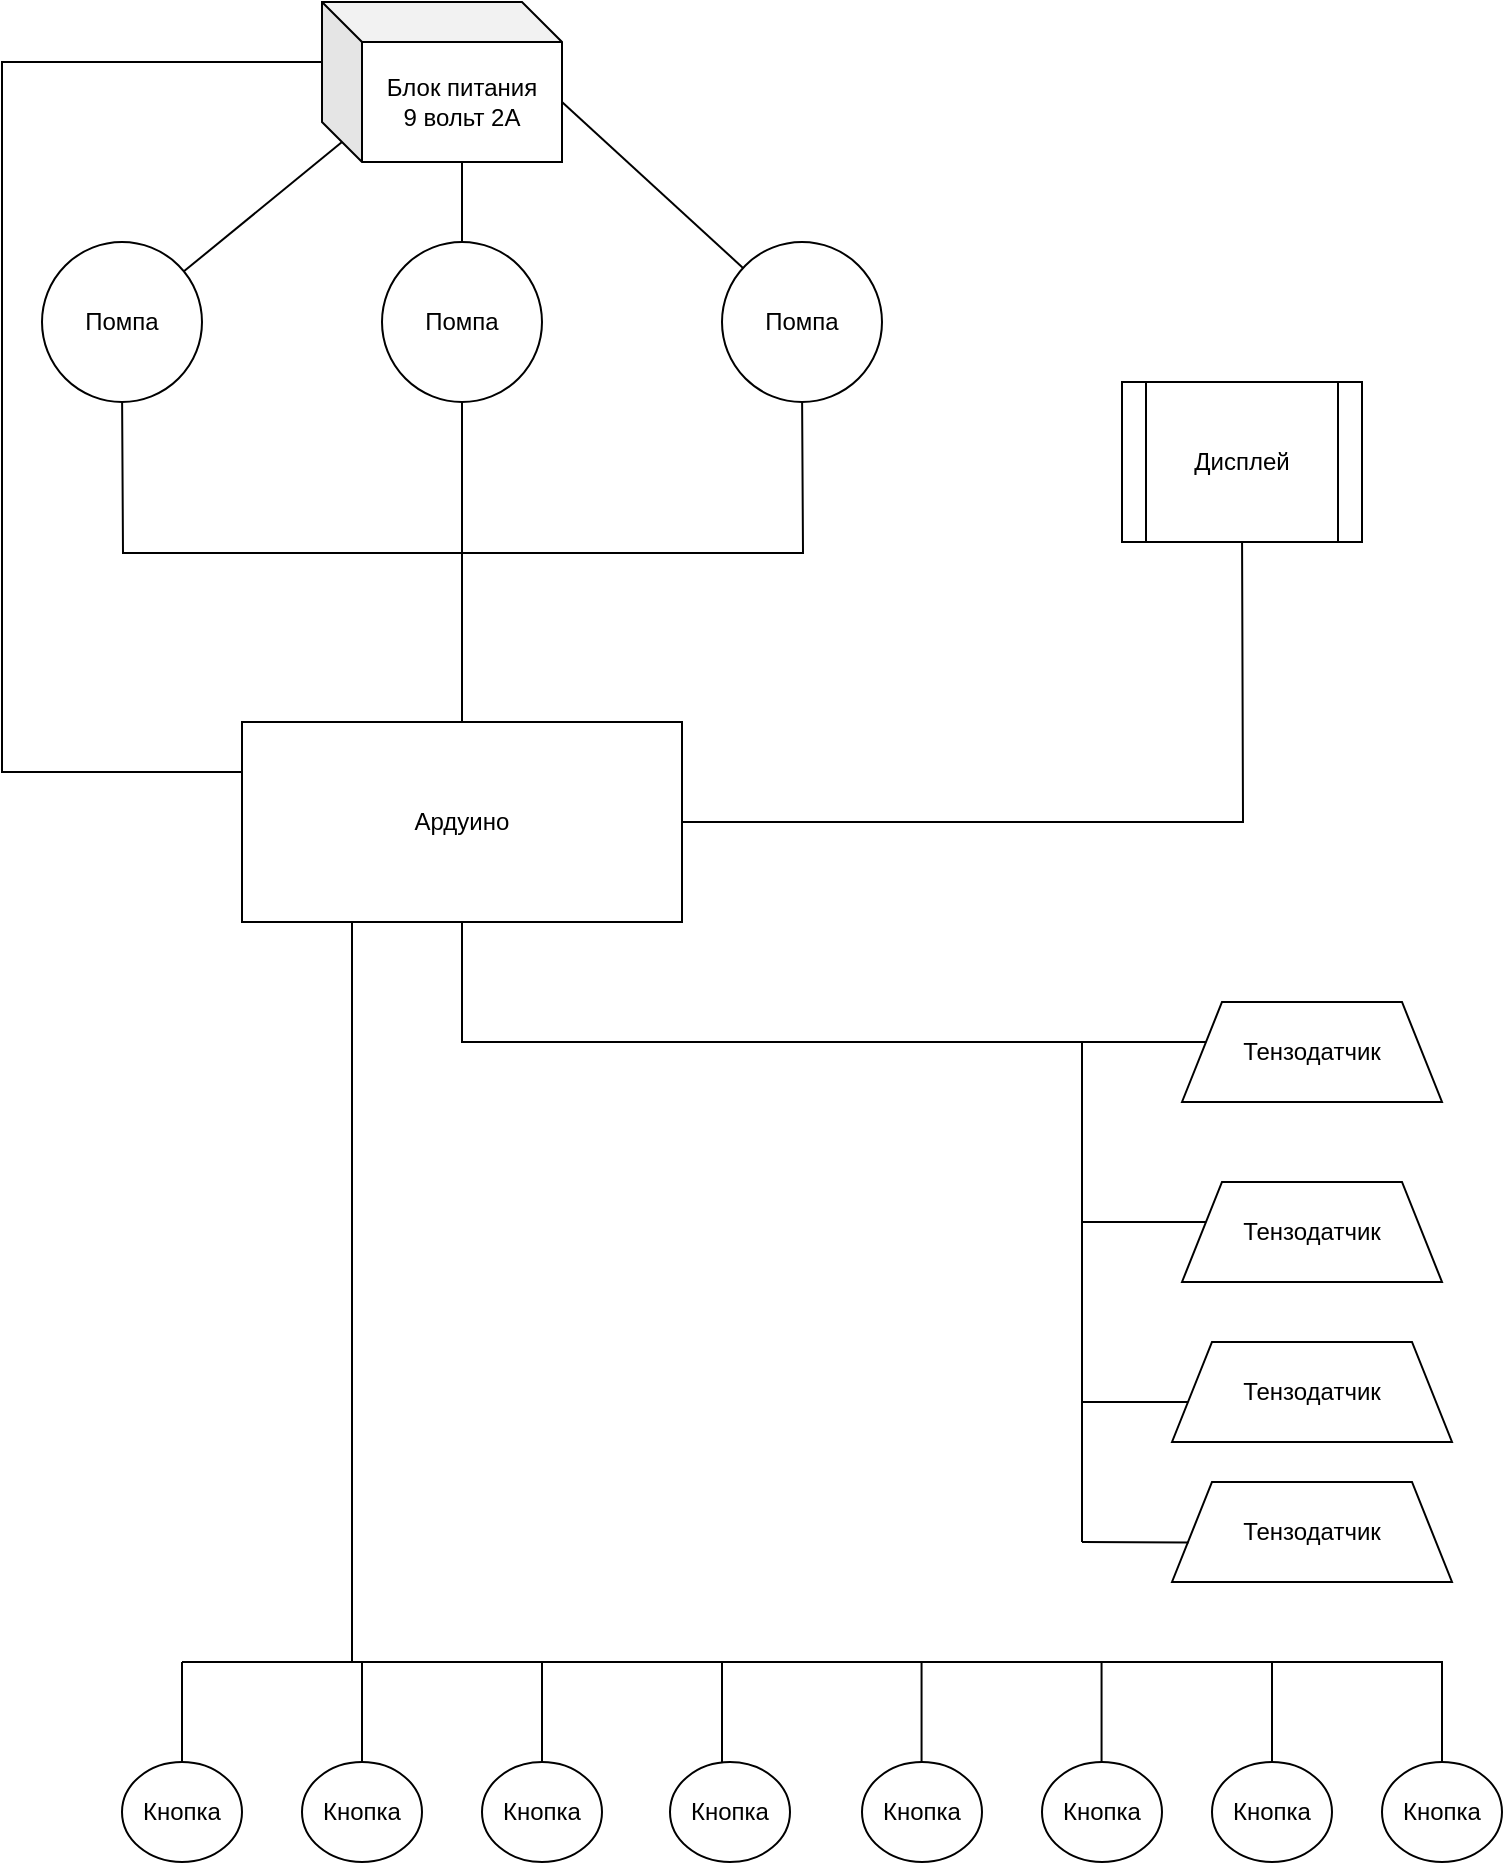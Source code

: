 <mxfile version="22.1.2" type="device">
  <diagram name="Страница — 1" id="u5Vb9STpN1MHXqtXTWEe">
    <mxGraphModel dx="1887" dy="2449" grid="1" gridSize="10" guides="1" tooltips="1" connect="1" arrows="1" fold="1" page="1" pageScale="1" pageWidth="827" pageHeight="1169" math="0" shadow="0">
      <root>
        <mxCell id="0" />
        <mxCell id="1" parent="0" />
        <mxCell id="zOTMHZjMReySTRDyNREn-4" style="edgeStyle=orthogonalEdgeStyle;rounded=0;orthogonalLoop=1;jettySize=auto;html=1;exitX=0.5;exitY=0;exitDx=0;exitDy=0;" parent="1" source="zOTMHZjMReySTRDyNREn-2" edge="1">
          <mxGeometry relative="1" as="geometry">
            <mxPoint x="80" y="170" as="targetPoint" />
          </mxGeometry>
        </mxCell>
        <mxCell id="zOTMHZjMReySTRDyNREn-5" style="edgeStyle=orthogonalEdgeStyle;rounded=0;orthogonalLoop=1;jettySize=auto;html=1;exitX=0.5;exitY=0;exitDx=0;exitDy=0;" parent="1" source="zOTMHZjMReySTRDyNREn-2" edge="1">
          <mxGeometry relative="1" as="geometry">
            <mxPoint x="250" y="170" as="targetPoint" />
          </mxGeometry>
        </mxCell>
        <mxCell id="zOTMHZjMReySTRDyNREn-6" style="edgeStyle=orthogonalEdgeStyle;rounded=0;orthogonalLoop=1;jettySize=auto;html=1;exitX=0.5;exitY=0;exitDx=0;exitDy=0;" parent="1" source="zOTMHZjMReySTRDyNREn-2" edge="1">
          <mxGeometry relative="1" as="geometry">
            <mxPoint x="420" y="170" as="targetPoint" />
          </mxGeometry>
        </mxCell>
        <mxCell id="zOTMHZjMReySTRDyNREn-18" style="edgeStyle=orthogonalEdgeStyle;rounded=0;orthogonalLoop=1;jettySize=auto;html=1;exitX=1;exitY=0.5;exitDx=0;exitDy=0;" parent="1" source="zOTMHZjMReySTRDyNREn-2" edge="1">
          <mxGeometry relative="1" as="geometry">
            <mxPoint x="640" y="240" as="targetPoint" />
          </mxGeometry>
        </mxCell>
        <mxCell id="zOTMHZjMReySTRDyNREn-24" style="edgeStyle=orthogonalEdgeStyle;rounded=0;orthogonalLoop=1;jettySize=auto;html=1;exitX=0.5;exitY=1;exitDx=0;exitDy=0;" parent="1" source="zOTMHZjMReySTRDyNREn-2" edge="1">
          <mxGeometry relative="1" as="geometry">
            <mxPoint x="640" y="500" as="targetPoint" />
            <Array as="points">
              <mxPoint x="250" y="500" />
            </Array>
          </mxGeometry>
        </mxCell>
        <mxCell id="zOTMHZjMReySTRDyNREn-32" style="edgeStyle=orthogonalEdgeStyle;rounded=0;orthogonalLoop=1;jettySize=auto;html=1;exitX=0.25;exitY=1;exitDx=0;exitDy=0;" parent="1" source="zOTMHZjMReySTRDyNREn-2" edge="1">
          <mxGeometry relative="1" as="geometry">
            <mxPoint x="740.0" y="870.0" as="targetPoint" />
            <mxPoint x="195" y="450" as="sourcePoint" />
            <Array as="points">
              <mxPoint x="195" y="810" />
              <mxPoint x="740" y="810" />
            </Array>
          </mxGeometry>
        </mxCell>
        <mxCell id="zOTMHZjMReySTRDyNREn-2" value="" style="rounded=0;whiteSpace=wrap;html=1;" parent="1" vertex="1">
          <mxGeometry x="140" y="340" width="220" height="100" as="geometry" />
        </mxCell>
        <mxCell id="zOTMHZjMReySTRDyNREn-3" value="Ардуино" style="text;html=1;strokeColor=none;fillColor=none;align=center;verticalAlign=middle;whiteSpace=wrap;rounded=0;" parent="1" vertex="1">
          <mxGeometry x="170" y="360" width="160" height="60" as="geometry" />
        </mxCell>
        <mxCell id="zOTMHZjMReySTRDyNREn-9" value="" style="ellipse;whiteSpace=wrap;html=1;aspect=fixed;" parent="1" vertex="1">
          <mxGeometry x="380" y="100" width="80" height="80" as="geometry" />
        </mxCell>
        <mxCell id="zOTMHZjMReySTRDyNREn-10" value="" style="ellipse;whiteSpace=wrap;html=1;aspect=fixed;" parent="1" vertex="1">
          <mxGeometry x="40" y="100" width="80" height="80" as="geometry" />
        </mxCell>
        <mxCell id="zOTMHZjMReySTRDyNREn-11" value="" style="ellipse;whiteSpace=wrap;html=1;aspect=fixed;" parent="1" vertex="1">
          <mxGeometry x="210" y="100" width="80" height="80" as="geometry" />
        </mxCell>
        <mxCell id="zOTMHZjMReySTRDyNREn-12" value="Помпа" style="text;html=1;strokeColor=none;fillColor=none;align=center;verticalAlign=middle;whiteSpace=wrap;rounded=0;" parent="1" vertex="1">
          <mxGeometry x="50" y="125" width="60" height="30" as="geometry" />
        </mxCell>
        <mxCell id="zOTMHZjMReySTRDyNREn-15" value="Помпа" style="text;html=1;strokeColor=none;fillColor=none;align=center;verticalAlign=middle;whiteSpace=wrap;rounded=0;" parent="1" vertex="1">
          <mxGeometry x="220" y="125" width="60" height="30" as="geometry" />
        </mxCell>
        <mxCell id="zOTMHZjMReySTRDyNREn-17" value="Помпа" style="text;html=1;strokeColor=none;fillColor=none;align=center;verticalAlign=middle;whiteSpace=wrap;rounded=0;" parent="1" vertex="1">
          <mxGeometry x="390" y="125" width="60" height="30" as="geometry" />
        </mxCell>
        <mxCell id="zOTMHZjMReySTRDyNREn-23" value="Дисплей" style="shape=process;whiteSpace=wrap;html=1;backgroundOutline=1;" parent="1" vertex="1">
          <mxGeometry x="580" y="170" width="120" height="80" as="geometry" />
        </mxCell>
        <mxCell id="zOTMHZjMReySTRDyNREn-26" value="" style="endArrow=classic;html=1;rounded=0;" parent="1" edge="1">
          <mxGeometry width="50" height="50" relative="1" as="geometry">
            <mxPoint x="560" y="500" as="sourcePoint" />
            <mxPoint x="640" y="680" as="targetPoint" />
            <Array as="points">
              <mxPoint x="560" y="680" />
            </Array>
          </mxGeometry>
        </mxCell>
        <mxCell id="zOTMHZjMReySTRDyNREn-28" value="" style="endArrow=classic;html=1;rounded=0;" parent="1" edge="1">
          <mxGeometry width="50" height="50" relative="1" as="geometry">
            <mxPoint x="560" y="590" as="sourcePoint" />
            <mxPoint x="640" y="590" as="targetPoint" />
          </mxGeometry>
        </mxCell>
        <mxCell id="zOTMHZjMReySTRDyNREn-29" value="Тензодатчик" style="shape=trapezoid;perimeter=trapezoidPerimeter;whiteSpace=wrap;html=1;fixedSize=1;" parent="1" vertex="1">
          <mxGeometry x="610" y="480" width="130" height="50" as="geometry" />
        </mxCell>
        <mxCell id="zOTMHZjMReySTRDyNREn-30" value="Тензодатчик" style="shape=trapezoid;perimeter=trapezoidPerimeter;whiteSpace=wrap;html=1;fixedSize=1;" parent="1" vertex="1">
          <mxGeometry x="610" y="570" width="130" height="50" as="geometry" />
        </mxCell>
        <mxCell id="zOTMHZjMReySTRDyNREn-31" value="Тензодатчик" style="shape=trapezoid;perimeter=trapezoidPerimeter;whiteSpace=wrap;html=1;fixedSize=1;" parent="1" vertex="1">
          <mxGeometry x="605" y="650" width="140" height="50" as="geometry" />
        </mxCell>
        <mxCell id="zOTMHZjMReySTRDyNREn-35" value="Кнопка" style="ellipse;whiteSpace=wrap;html=1;" parent="1" vertex="1">
          <mxGeometry x="170" y="860" width="60" height="50" as="geometry" />
        </mxCell>
        <mxCell id="zOTMHZjMReySTRDyNREn-38" value="Кнопка" style="ellipse;whiteSpace=wrap;html=1;" parent="1" vertex="1">
          <mxGeometry x="260" y="860" width="60" height="50" as="geometry" />
        </mxCell>
        <mxCell id="zOTMHZjMReySTRDyNREn-39" value="Кнопка" style="ellipse;whiteSpace=wrap;html=1;" parent="1" vertex="1">
          <mxGeometry x="354" y="860" width="60" height="50" as="geometry" />
        </mxCell>
        <mxCell id="zOTMHZjMReySTRDyNREn-40" value="Кнопка" style="ellipse;whiteSpace=wrap;html=1;" parent="1" vertex="1">
          <mxGeometry x="450" y="860" width="60" height="50" as="geometry" />
        </mxCell>
        <mxCell id="zOTMHZjMReySTRDyNREn-41" value="Кнопка" style="ellipse;whiteSpace=wrap;html=1;" parent="1" vertex="1">
          <mxGeometry x="540" y="860" width="60" height="50" as="geometry" />
        </mxCell>
        <mxCell id="zOTMHZjMReySTRDyNREn-42" value="Кнопка" style="ellipse;whiteSpace=wrap;html=1;" parent="1" vertex="1">
          <mxGeometry x="625" y="860" width="60" height="50" as="geometry" />
        </mxCell>
        <mxCell id="zOTMHZjMReySTRDyNREn-43" value="Кнопка" style="ellipse;whiteSpace=wrap;html=1;" parent="1" vertex="1">
          <mxGeometry x="80" y="860" width="60" height="50" as="geometry" />
        </mxCell>
        <mxCell id="zOTMHZjMReySTRDyNREn-44" value="Кнопка" style="ellipse;whiteSpace=wrap;html=1;" parent="1" vertex="1">
          <mxGeometry x="710" y="860" width="60" height="50" as="geometry" />
        </mxCell>
        <mxCell id="zOTMHZjMReySTRDyNREn-53" value="" style="endArrow=none;html=1;rounded=0;entryX=0.5;entryY=0;entryDx=0;entryDy=0;" parent="1" target="zOTMHZjMReySTRDyNREn-42" edge="1">
          <mxGeometry width="50" height="50" relative="1" as="geometry">
            <mxPoint x="655" y="810" as="sourcePoint" />
            <mxPoint x="580" y="740" as="targetPoint" />
          </mxGeometry>
        </mxCell>
        <mxCell id="zOTMHZjMReySTRDyNREn-54" value="" style="endArrow=none;html=1;rounded=0;entryX=0.5;entryY=0;entryDx=0;entryDy=0;" parent="1" edge="1">
          <mxGeometry width="50" height="50" relative="1" as="geometry">
            <mxPoint x="569.78" y="810" as="sourcePoint" />
            <mxPoint x="569.78" y="860" as="targetPoint" />
          </mxGeometry>
        </mxCell>
        <mxCell id="zOTMHZjMReySTRDyNREn-55" value="" style="endArrow=none;html=1;rounded=0;entryX=0.5;entryY=0;entryDx=0;entryDy=0;" parent="1" edge="1">
          <mxGeometry width="50" height="50" relative="1" as="geometry">
            <mxPoint x="479.78" y="810" as="sourcePoint" />
            <mxPoint x="479.78" y="860" as="targetPoint" />
          </mxGeometry>
        </mxCell>
        <mxCell id="zOTMHZjMReySTRDyNREn-56" value="" style="endArrow=none;html=1;rounded=0;entryX=0.5;entryY=0;entryDx=0;entryDy=0;" parent="1" edge="1">
          <mxGeometry width="50" height="50" relative="1" as="geometry">
            <mxPoint x="380" y="810" as="sourcePoint" />
            <mxPoint x="380" y="860" as="targetPoint" />
          </mxGeometry>
        </mxCell>
        <mxCell id="zOTMHZjMReySTRDyNREn-57" value="" style="endArrow=none;html=1;rounded=0;entryX=0.5;entryY=0;entryDx=0;entryDy=0;" parent="1" edge="1">
          <mxGeometry width="50" height="50" relative="1" as="geometry">
            <mxPoint x="290" y="810" as="sourcePoint" />
            <mxPoint x="290" y="860" as="targetPoint" />
          </mxGeometry>
        </mxCell>
        <mxCell id="zOTMHZjMReySTRDyNREn-58" value="" style="endArrow=none;html=1;rounded=0;entryX=0.5;entryY=0;entryDx=0;entryDy=0;" parent="1" edge="1">
          <mxGeometry width="50" height="50" relative="1" as="geometry">
            <mxPoint x="200" y="810" as="sourcePoint" />
            <mxPoint x="200" y="860" as="targetPoint" />
          </mxGeometry>
        </mxCell>
        <mxCell id="zOTMHZjMReySTRDyNREn-61" value="" style="endArrow=none;html=1;rounded=0;" parent="1" edge="1">
          <mxGeometry width="50" height="50" relative="1" as="geometry">
            <mxPoint x="110" y="810" as="sourcePoint" />
            <mxPoint x="200" y="810" as="targetPoint" />
          </mxGeometry>
        </mxCell>
        <mxCell id="zOTMHZjMReySTRDyNREn-62" value="" style="endArrow=none;html=1;rounded=0;exitX=0.5;exitY=0;exitDx=0;exitDy=0;" parent="1" source="zOTMHZjMReySTRDyNREn-43" edge="1">
          <mxGeometry width="50" height="50" relative="1" as="geometry">
            <mxPoint x="170" y="830" as="sourcePoint" />
            <mxPoint x="110" y="810" as="targetPoint" />
          </mxGeometry>
        </mxCell>
        <mxCell id="lFoL-HdTmBErar_oUUdw-1" value="Тензодатчик" style="shape=trapezoid;perimeter=trapezoidPerimeter;whiteSpace=wrap;html=1;fixedSize=1;" parent="1" vertex="1">
          <mxGeometry x="605" y="720" width="140" height="50" as="geometry" />
        </mxCell>
        <mxCell id="lFoL-HdTmBErar_oUUdw-2" value="" style="endArrow=none;html=1;rounded=0;" parent="1" edge="1">
          <mxGeometry width="50" height="50" relative="1" as="geometry">
            <mxPoint x="560" y="750" as="sourcePoint" />
            <mxPoint x="560" y="680" as="targetPoint" />
          </mxGeometry>
        </mxCell>
        <mxCell id="lFoL-HdTmBErar_oUUdw-3" value="" style="endArrow=none;html=1;rounded=0;entryX=0.059;entryY=0.606;entryDx=0;entryDy=0;entryPerimeter=0;" parent="1" target="lFoL-HdTmBErar_oUUdw-1" edge="1">
          <mxGeometry width="50" height="50" relative="1" as="geometry">
            <mxPoint x="560" y="750" as="sourcePoint" />
            <mxPoint x="440" y="640" as="targetPoint" />
          </mxGeometry>
        </mxCell>
        <mxCell id="lFoL-HdTmBErar_oUUdw-4" value="Блок питания&lt;br&gt;9 вольт 2А" style="shape=cube;whiteSpace=wrap;html=1;boundedLbl=1;backgroundOutline=1;darkOpacity=0.05;darkOpacity2=0.1;" parent="1" vertex="1">
          <mxGeometry x="180" y="-20" width="120" height="80" as="geometry" />
        </mxCell>
        <mxCell id="lFoL-HdTmBErar_oUUdw-5" value="" style="endArrow=none;html=1;rounded=0;exitX=0;exitY=0;exitDx=10;exitDy=70;exitPerimeter=0;" parent="1" source="lFoL-HdTmBErar_oUUdw-4" target="zOTMHZjMReySTRDyNREn-10" edge="1">
          <mxGeometry width="50" height="50" relative="1" as="geometry">
            <mxPoint x="360" y="270" as="sourcePoint" />
            <mxPoint x="410" y="220" as="targetPoint" />
          </mxGeometry>
        </mxCell>
        <mxCell id="lFoL-HdTmBErar_oUUdw-6" value="" style="endArrow=none;html=1;rounded=0;entryX=0.5;entryY=0;entryDx=0;entryDy=0;exitX=0;exitY=0;exitDx=70;exitDy=80;exitPerimeter=0;" parent="1" source="lFoL-HdTmBErar_oUUdw-4" target="zOTMHZjMReySTRDyNREn-11" edge="1">
          <mxGeometry width="50" height="50" relative="1" as="geometry">
            <mxPoint x="-42" y="290" as="sourcePoint" />
            <mxPoint x="63" y="179" as="targetPoint" />
          </mxGeometry>
        </mxCell>
        <mxCell id="lFoL-HdTmBErar_oUUdw-7" value="" style="endArrow=none;html=1;rounded=0;exitX=0;exitY=0;exitDx=120;exitDy=50;exitPerimeter=0;" parent="1" source="lFoL-HdTmBErar_oUUdw-4" target="zOTMHZjMReySTRDyNREn-9" edge="1">
          <mxGeometry width="50" height="50" relative="1" as="geometry">
            <mxPoint x="-32" y="300" as="sourcePoint" />
            <mxPoint x="73" y="189" as="targetPoint" />
          </mxGeometry>
        </mxCell>
        <mxCell id="lFoL-HdTmBErar_oUUdw-8" value="" style="endArrow=none;html=1;rounded=0;exitX=0;exitY=0.25;exitDx=0;exitDy=0;entryX=0;entryY=0;entryDx=0;entryDy=30;entryPerimeter=0;" parent="1" source="zOTMHZjMReySTRDyNREn-2" target="lFoL-HdTmBErar_oUUdw-4" edge="1">
          <mxGeometry width="50" height="50" relative="1" as="geometry">
            <mxPoint x="360" y="270" as="sourcePoint" />
            <mxPoint x="410" y="220" as="targetPoint" />
            <Array as="points">
              <mxPoint x="20" y="365" />
              <mxPoint x="20" y="10" />
            </Array>
          </mxGeometry>
        </mxCell>
      </root>
    </mxGraphModel>
  </diagram>
</mxfile>
